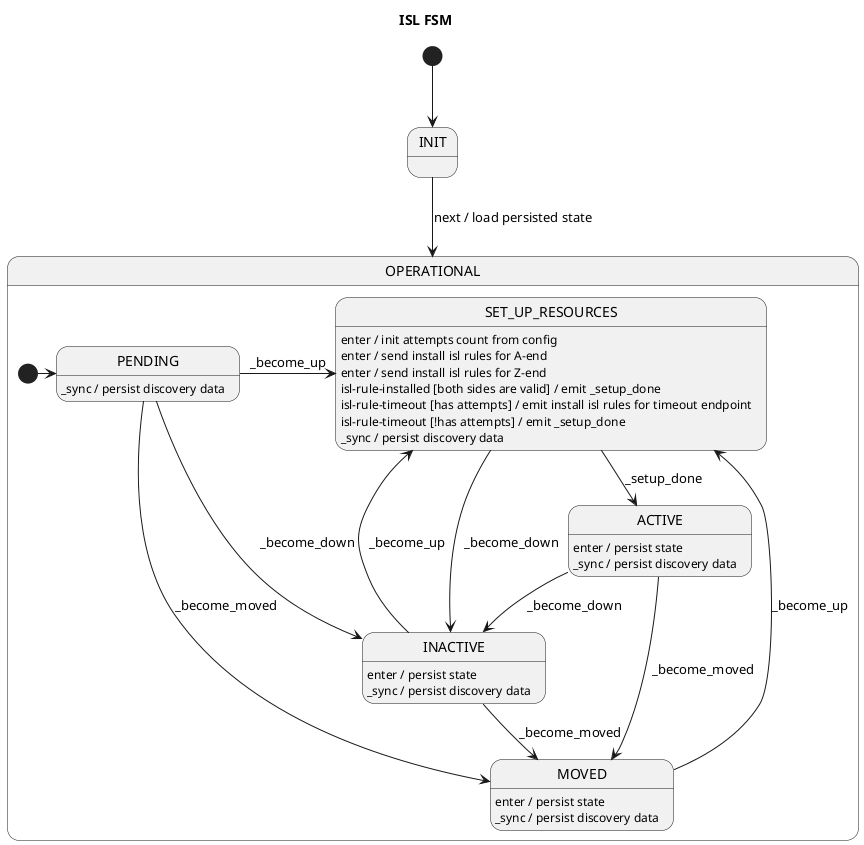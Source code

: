 Internal data:
* reference
* effective-status
* port-state-monitor
* poll-monitor
* bfd-monitor
* round-trip-monitor

* endpoint-A
* endpoint-B
* endpoint-A-up
* endpoint-B-up
* round-trip-expire-at

Input signals:
* isl-up
* isl-down
* isl-move
* BFD-up
* BFD-down
* round-trip-status

Internal(self-injected) signals
* _become_down

Output signals:
* bisl-up (notify BFD-port, notify reroute)
* bisl-down (notify reroute)
* bisl-bfd-enable
* bisl-bfd-disable
* isl-move

@startuml
title ISL FSM

[*] --> INIT

INIT --> OPERATIONAL : next / load persisted state

state OPERATIONAL {
    [*] -r-> PENDING

    PENDING -r-> SET_UP_RESOURCES : _become_up
    PENDING --> INACTIVE : _become_down
    PENDING --> MOVED : _become_moved
    PENDING : _sync / persist discovery data

    SET_UP_RESOURCES --> ACTIVE : _setup_done
    SET_UP_RESOURCES --> INACTIVE : _become_down
    SET_UP_RESOURCES : enter / init attempts count from config
    SET_UP_RESOURCES : enter / send install isl rules for A-end
    SET_UP_RESOURCES : enter / send install isl rules for Z-end
    SET_UP_RESOURCES : isl-rule-installed [both sides are valid] / emit _setup_done
    SET_UP_RESOURCES : isl-rule-timeout [has attempts] / emit install isl rules for timeout endpoint
    SET_UP_RESOURCES : isl-rule-timeout [!has attempts] / emit _setup_done
    SET_UP_RESOURCES : _sync / persist discovery data

    ACTIVE --> INACTIVE : _become_down
    ACTIVE --> MOVED : _become_moved
    ACTIVE : enter / persist state
    ACTIVE : _sync / persist discovery data

    INACTIVE --> SET_UP_RESOURCES : _become_up
    INACTIVE -d-> MOVED : _become_moved
    INACTIVE : enter / persist state
    INACTIVE : _sync / persist discovery data

    MOVED --> SET_UP_RESOURCES : _become_up
    MOVED : enter / persist state
    MOVED : _sync / persist discovery data
}
@enduml

@startuml
title ISL FSM

[*] --> INIT

INIT --> DOWN : isl-up / set endpoint-(A||B)-status = UP\nisl-down / set endpoint-(A||B)-status = DOWN
INIT --> DOWN : history [history-down]

INIT --> SET_UP_RESOURCES : history [history-up]\n/ apply-history\n/ emit bisl-bfd-enable
INIT --> MOVED : history [history-moved]\nisl-move / set endpoint-(A||B)-status = MOVED

state upAttempt <<choice>>
state deleteAttempt <<choice>>
deleteAttempt --> CLEAN_UP_RESOURCES : [endpoint-(A&B)-status == DOWN]

DOWN --> upAttempt : isl-up / set endpoint-(A||B)-status = DOWN && discovery-data
DOWN --> MOVED : isl-move
DOWN : enter / persist DB state
DOWN : isl-down / set endpoint-(A||B)-status = DOWN
DOWN : isl-down / persist DB state
DOWN -> deleteAttempt : isl-remove

upAttempt --> SET_UP_RESOURCES : [endpoint-(A&&B)-status == UP]
upAttempt --> DOWN : [else]

SET_UP_RESOURCES : enter / init attempts count from config
SET_UP_RESOURCES : enter / send install isl rules for source endpoint
SET_UP_RESOURCES : enter / send install isl rules for destination endpoint
SET_UP_RESOURCES : isl-rule-installed [both sides are valid] / emit isl-up
SET_UP_RESOURCES : isl-rule-installed [!both sides are valid] / wait for both endpoint responses
SET_UP_RESOURCES : isl-rule-timeout [has attempts] / emit install isl rules for timeout endpoint
SET_UP_RESOURCES : isl-rule-timeout [!has attempts] / emit isl-up
SET_UP_RESOURCES --> DOWN : isl-down
SET_UP_RESOURCES --> MOVED : isl-move
SET_UP_RESOURCES --> UP : isl-up

UP --> DOWN : _become_down\nisl-down [physical-down] / raise ISL(uni) cost
UP --> MOVED : isl-move / set endpoint-(A|B)-status = MOVED
UP : enter [enable_bfd in DB is set] / emit bisl-bfd-enable
UP : enter / persist DB state
UP : isl-up / set endpoint-(A||B)-status = UP
UP : isl-up / evaluate-state (can emit _become_down)
UP : isl-up / persist DB state
UP : isl-down / set endpoint-(A||B)-status = DOWN
UP : isl-down / evaluate-state (can emit _become_down)
UP : isl-down / persist DB state
UP : round-trip-status / set round-trip-expire-at
UP : round-trip-status / evaluate-state (can emit _become_down)
UP : exit / persist DB state
UP : exit / emit bisl-down
UP : exit / clean round-trip-expire-at

CLEAN_UP_RESOURCES : enter / init attempts count from config
CLEAN_UP_RESOURCES : enter / send remove isl rules for source endpoint
CLEAN_UP_RESOURCES : enter / send remove isl rules for destination endpoint
CLEAN_UP_RESOURCES : isl-rule-removed [!both endpoints are valid] / wait for both endpoint responses
CLEAN_UP_RESOURCES : isl-rule-removed [both endpoints are valid] / emit isl-remove-finished
CLEAN_UP_RESOURCES : isl-rule-timeout [has attempts] / emit remove isl rules for timeout endpoint
CLEAN_UP_RESOURCES : isl-rule-timeout [!has attempts] / emit isl-remove-finished
CLEAN_UP_RESOURCES : isl-rule-failed [has attempts] / resend remove commands
CLEAN_UP_RESOURCES --> DELETED : isl-remove-finished

MOVED --> upAttempt : isl-up / set endpoint-(A|B)-status = UP
MOVED --> deleteAttempt : isl-remove
MOVED : enter / persist DB state
MOVED : enter / emit isl-move
MOVED : enter / set endpoint-(A|B)-status = MOVED
MOVED : enter / emit bisl-bfd-disable
MOVED : isl-down / set endpoint-(A|B)-status = DOWN
MOVED : isl-down / persist DB state

DELETED -> [*]
@enduml
